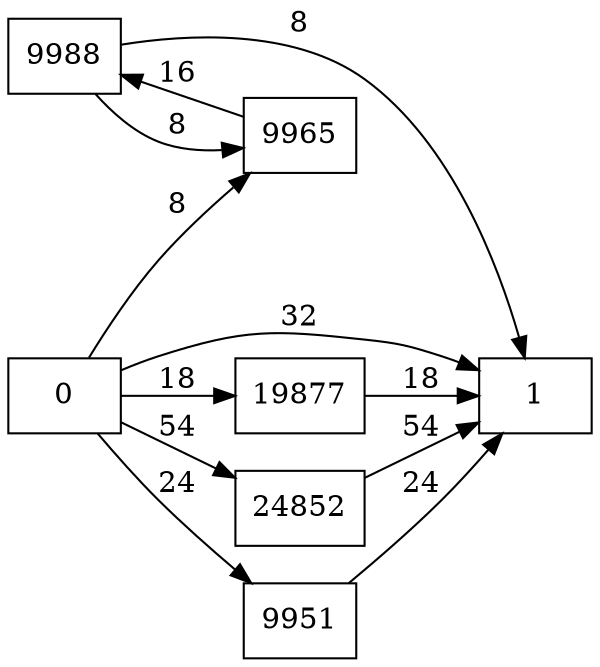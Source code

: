 digraph {
	graph [rankdir=LR]
	node [shape=rectangle]
	9951 -> 1 [label=24]
	9965 -> 9988 [label=16]
	9988 -> 9965 [label=8]
	9988 -> 1 [label=8]
	19877 -> 1 [label=18]
	24852 -> 1 [label=54]
	0 -> 1 [label=32]
	0 -> 9951 [label=24]
	0 -> 9965 [label=8]
	0 -> 19877 [label=18]
	0 -> 24852 [label=54]
}
